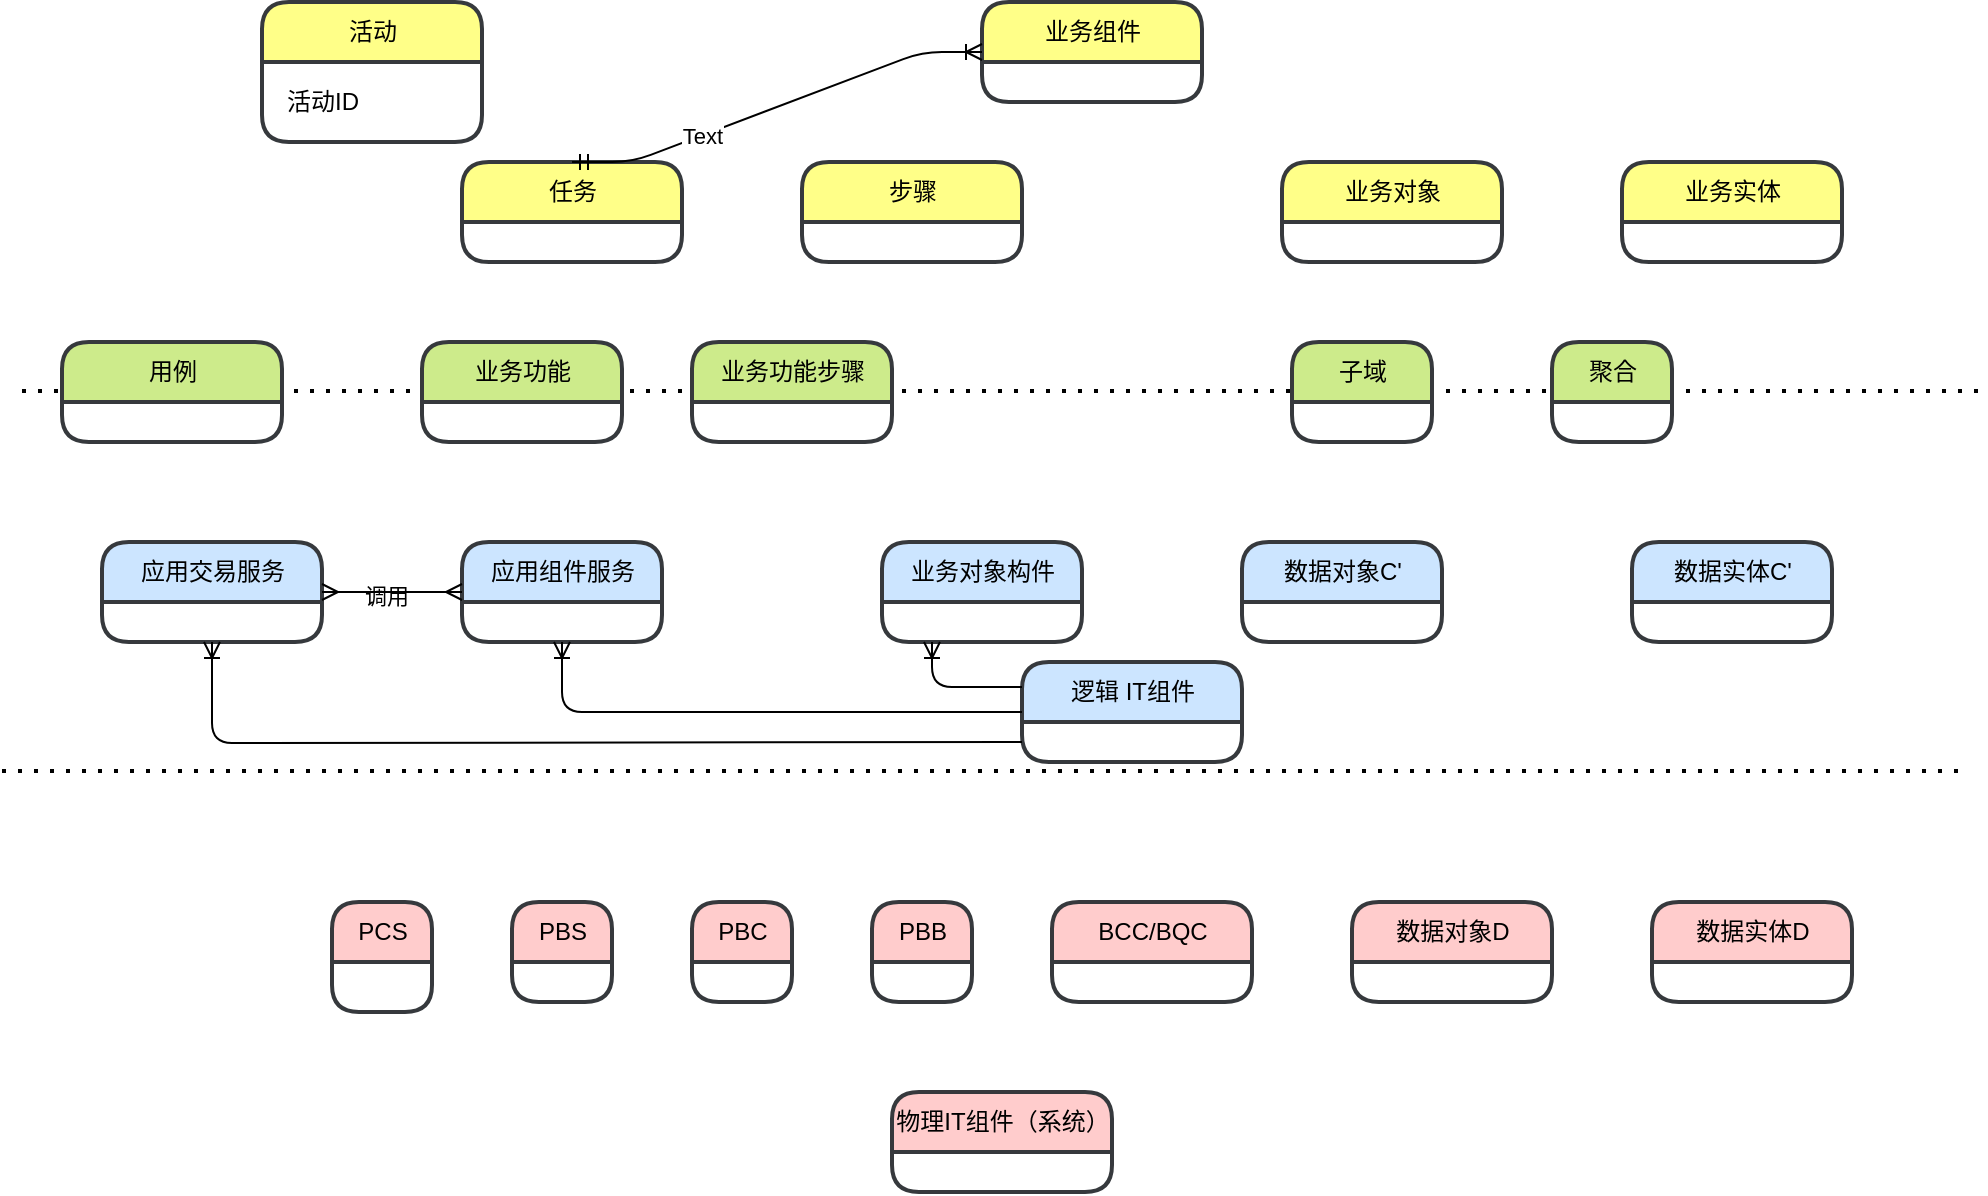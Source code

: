 <mxfile version="13.10.0" type="github"><diagram id="IFMz5Ykx9OSn5S41RPBc" name="Page-1"><mxGraphModel dx="1038" dy="548" grid="1" gridSize="10" guides="1" tooltips="1" connect="1" arrows="1" fold="1" page="1" pageScale="1" pageWidth="827" pageHeight="1169" math="0" shadow="0"><root><mxCell id="0"/><mxCell id="1" parent="0"/><mxCell id="qXm7cvTqAk3h3AjFj0qN-35" value="" style="endArrow=none;dashed=1;html=1;dashPattern=1 3;strokeWidth=2;" parent="1" edge="1"><mxGeometry width="50" height="50" relative="1" as="geometry"><mxPoint x="20" y="244.5" as="sourcePoint"/><mxPoint x="1000" y="244.5" as="targetPoint"/></mxGeometry></mxCell><mxCell id="qXm7cvTqAk3h3AjFj0qN-1" value="应用交易服务" style="swimlane;childLayout=stackLayout;horizontal=1;startSize=30;horizontalStack=0;rounded=1;fontSize=12;fontStyle=0;strokeWidth=2;resizeParent=0;resizeLast=1;shadow=0;dashed=0;align=center;fontFamily=Helvetica;fontColor=#000000;strokeColor=#36393d;fillColor=#cce5ff;html=1;" parent="1" vertex="1"><mxGeometry x="60" y="320" width="110" height="50" as="geometry"/></mxCell><mxCell id="qXm7cvTqAk3h3AjFj0qN-2" value="应用组件服务" style="swimlane;childLayout=stackLayout;horizontal=1;startSize=30;horizontalStack=0;rounded=1;fontSize=12;fontStyle=0;strokeWidth=2;resizeParent=0;resizeLast=1;shadow=0;dashed=0;align=center;fontFamily=Helvetica;fontColor=#000000;strokeColor=#36393d;fillColor=#cce5ff;html=1;" parent="1" vertex="1"><mxGeometry x="240" y="320" width="100" height="50" as="geometry"/></mxCell><mxCell id="qXm7cvTqAk3h3AjFj0qN-4" value="" style="edgeStyle=entityRelationEdgeStyle;fontSize=12;html=1;endArrow=ERmany;startArrow=ERmany;" parent="1" target="qXm7cvTqAk3h3AjFj0qN-2" edge="1"><mxGeometry width="100" height="100" relative="1" as="geometry"><mxPoint x="170" y="345" as="sourcePoint"/><mxPoint x="250" y="300" as="targetPoint"/></mxGeometry></mxCell><mxCell id="qXm7cvTqAk3h3AjFj0qN-5" value="调用" style="swimlane;childLayout=stackLayout;horizontal=1;startSize=30;horizontalStack=0;rounded=1;fontSize=11;fontStyle=0;strokeWidth=2;resizeParent=0;resizeLast=1;shadow=0;dashed=0;align=center;fontFamily=Helvetica;fontColor=#000000;strokeColor=none;fillColor=none;gradientColor=none;html=1;" parent="qXm7cvTqAk3h3AjFj0qN-4" vertex="1" connectable="0"><mxGeometry x="-0.086" y="-2" relative="1" as="geometry"><mxPoint as="offset"/></mxGeometry></mxCell><mxCell id="qXm7cvTqAk3h3AjFj0qN-10" value="活动" style="swimlane;childLayout=stackLayout;horizontal=1;startSize=30;horizontalStack=0;rounded=1;fontSize=12;fontStyle=0;strokeWidth=2;resizeParent=0;resizeLast=1;shadow=0;dashed=0;align=center;fontFamily=Helvetica;fontColor=#000000;strokeColor=#36393d;fillColor=#ffff88;html=1;" parent="1" vertex="1"><mxGeometry x="140" y="50" width="110" height="70" as="geometry"/></mxCell><mxCell id="qXm7cvTqAk3h3AjFj0qN-11" value="任务" style="swimlane;childLayout=stackLayout;horizontal=1;startSize=30;horizontalStack=0;rounded=1;fontSize=12;fontStyle=0;strokeWidth=2;resizeParent=0;resizeLast=1;shadow=0;dashed=0;align=center;fontFamily=Helvetica;fontColor=#000000;strokeColor=#36393d;fillColor=#ffff88;html=1;" parent="1" vertex="1"><mxGeometry x="240" y="130" width="110" height="50" as="geometry"/></mxCell><mxCell id="qXm7cvTqAk3h3AjFj0qN-12" value="&lt;div&gt;步骤&lt;/div&gt;" style="swimlane;childLayout=stackLayout;horizontal=1;startSize=30;horizontalStack=0;rounded=1;fontSize=12;fontStyle=0;strokeWidth=2;resizeParent=0;resizeLast=1;shadow=0;dashed=0;align=center;fontFamily=Helvetica;fontColor=#000000;strokeColor=#36393d;fillColor=#ffff88;html=1;" parent="1" vertex="1"><mxGeometry x="410" y="130" width="110" height="50" as="geometry"/></mxCell><mxCell id="qXm7cvTqAk3h3AjFj0qN-13" value="逻辑 IT组件" style="swimlane;childLayout=stackLayout;horizontal=1;startSize=30;horizontalStack=0;rounded=1;fontSize=12;fontStyle=0;strokeWidth=2;resizeParent=0;resizeLast=1;shadow=0;dashed=0;align=center;fontFamily=Helvetica;fontColor=#000000;strokeColor=#36393d;fillColor=#cce5ff;html=1;" parent="1" vertex="1"><mxGeometry x="520" y="380" width="110" height="50" as="geometry"/></mxCell><mxCell id="qXm7cvTqAk3h3AjFj0qN-14" value="业务对象" style="swimlane;childLayout=stackLayout;horizontal=1;startSize=30;horizontalStack=0;rounded=1;fontSize=12;fontStyle=0;strokeWidth=2;resizeParent=0;resizeLast=1;shadow=0;dashed=0;align=center;fontFamily=Helvetica;fontColor=#000000;strokeColor=#36393d;fillColor=#ffff88;html=1;" parent="1" vertex="1"><mxGeometry x="650" y="130" width="110" height="50" as="geometry"/></mxCell><mxCell id="qXm7cvTqAk3h3AjFj0qN-15" value="业务实体" style="swimlane;childLayout=stackLayout;horizontal=1;startSize=30;horizontalStack=0;rounded=1;fontSize=12;fontStyle=0;strokeWidth=2;resizeParent=0;resizeLast=1;shadow=0;dashed=0;align=center;fontFamily=Helvetica;fontColor=#000000;strokeColor=#36393d;fillColor=#ffff88;html=1;" parent="1" vertex="1"><mxGeometry x="820" y="130" width="110" height="50" as="geometry"/></mxCell><mxCell id="qXm7cvTqAk3h3AjFj0qN-16" value="业务功能" style="swimlane;childLayout=stackLayout;horizontal=1;startSize=30;horizontalStack=0;rounded=1;fontSize=12;fontStyle=0;strokeWidth=2;resizeParent=0;resizeLast=1;shadow=0;dashed=0;align=center;fontFamily=Helvetica;strokeColor=#36393d;fillColor=#cdeb8b;html=1;" parent="1" vertex="1"><mxGeometry x="220" y="220" width="100" height="50" as="geometry"/></mxCell><mxCell id="qXm7cvTqAk3h3AjFj0qN-17" value="业务对象构件" style="swimlane;childLayout=stackLayout;horizontal=1;startSize=30;horizontalStack=0;rounded=1;fontSize=12;fontStyle=0;strokeWidth=2;resizeParent=0;resizeLast=1;shadow=0;dashed=0;align=center;fontFamily=Helvetica;fontColor=#000000;strokeColor=#36393d;fillColor=#cce5ff;html=1;" parent="1" vertex="1"><mxGeometry x="450" y="320" width="100" height="50" as="geometry"/></mxCell><mxCell id="qXm7cvTqAk3h3AjFj0qN-18" value="数据对象C'" style="swimlane;childLayout=stackLayout;horizontal=1;startSize=30;horizontalStack=0;rounded=1;fontSize=12;fontStyle=0;strokeWidth=2;resizeParent=0;resizeLast=1;shadow=0;dashed=0;align=center;fontFamily=Helvetica;fontColor=#000000;strokeColor=#36393d;fillColor=#cce5ff;html=1;" parent="1" vertex="1"><mxGeometry x="630" y="320" width="100" height="50" as="geometry"/></mxCell><mxCell id="qXm7cvTqAk3h3AjFj0qN-19" value="数据实体D" style="swimlane;childLayout=stackLayout;horizontal=1;startSize=30;horizontalStack=0;rounded=1;fontSize=12;fontStyle=0;strokeWidth=2;resizeParent=0;resizeLast=1;shadow=0;dashed=0;align=center;fontFamily=Helvetica;fontColor=#000000;strokeColor=#36393d;fillColor=#ffcccc;html=1;" parent="1" vertex="1"><mxGeometry x="835" y="500" width="100" height="50" as="geometry"/></mxCell><mxCell id="qXm7cvTqAk3h3AjFj0qN-21" value="数据实体C'" style="swimlane;childLayout=stackLayout;horizontal=1;startSize=30;horizontalStack=0;rounded=1;fontSize=12;fontStyle=0;strokeWidth=2;resizeParent=0;resizeLast=1;shadow=0;dashed=0;align=center;fontFamily=Helvetica;fontColor=#000000;strokeColor=#36393d;fillColor=#cce5ff;html=1;" parent="1" vertex="1"><mxGeometry x="825" y="320" width="100" height="50" as="geometry"/></mxCell><mxCell id="qXm7cvTqAk3h3AjFj0qN-22" value="数据对象D" style="swimlane;childLayout=stackLayout;horizontal=1;startSize=30;horizontalStack=0;rounded=1;fontSize=12;fontStyle=0;strokeWidth=2;resizeParent=0;resizeLast=1;shadow=0;dashed=0;align=center;fontFamily=Helvetica;fontColor=#000000;strokeColor=#36393d;fillColor=#ffcccc;html=1;" parent="1" vertex="1"><mxGeometry x="685" y="500" width="100" height="50" as="geometry"/></mxCell><mxCell id="qXm7cvTqAk3h3AjFj0qN-23" value="BCC/BQC" style="swimlane;childLayout=stackLayout;horizontal=1;startSize=30;horizontalStack=0;rounded=1;fontSize=12;fontStyle=0;strokeWidth=2;resizeParent=0;resizeLast=1;shadow=0;dashed=0;align=center;fontFamily=Helvetica;fontColor=#000000;strokeColor=#36393d;fillColor=#ffcccc;html=1;" parent="1" vertex="1"><mxGeometry x="535" y="500" width="100" height="50" as="geometry"/></mxCell><mxCell id="qXm7cvTqAk3h3AjFj0qN-24" value="PBB" style="swimlane;childLayout=stackLayout;horizontal=1;startSize=30;horizontalStack=0;rounded=1;fontSize=12;fontStyle=0;strokeWidth=2;resizeParent=0;resizeLast=1;shadow=0;dashed=0;align=center;fontFamily=Helvetica;fontColor=#000000;strokeColor=#36393d;fillColor=#ffcccc;html=1;" parent="1" vertex="1"><mxGeometry x="445" y="500" width="50" height="50" as="geometry"/></mxCell><mxCell id="qXm7cvTqAk3h3AjFj0qN-25" value="PBC" style="swimlane;childLayout=stackLayout;horizontal=1;startSize=30;horizontalStack=0;rounded=1;fontSize=12;fontStyle=0;strokeWidth=2;resizeParent=0;resizeLast=1;shadow=0;dashed=0;align=center;fontFamily=Helvetica;fontColor=#000000;strokeColor=#36393d;fillColor=#ffcccc;html=1;" parent="1" vertex="1"><mxGeometry x="355" y="500" width="50" height="50" as="geometry"/></mxCell><mxCell id="qXm7cvTqAk3h3AjFj0qN-26" value="PBS" style="swimlane;childLayout=stackLayout;horizontal=1;startSize=30;horizontalStack=0;rounded=1;fontSize=12;fontStyle=0;strokeWidth=2;resizeParent=0;resizeLast=1;shadow=0;dashed=0;align=center;fontFamily=Helvetica;fontColor=#000000;strokeColor=#36393d;fillColor=#ffcccc;html=1;" parent="1" vertex="1"><mxGeometry x="265" y="500" width="50" height="50" as="geometry"/></mxCell><mxCell id="qXm7cvTqAk3h3AjFj0qN-27" value="PCS" style="swimlane;childLayout=stackLayout;horizontal=1;startSize=30;horizontalStack=0;rounded=1;fontSize=12;fontStyle=0;strokeWidth=2;resizeParent=0;resizeLast=1;shadow=0;dashed=0;align=center;fontFamily=Helvetica;fontColor=#000000;strokeColor=#36393d;fillColor=#ffcccc;html=1;" parent="1" vertex="1"><mxGeometry x="175" y="500" width="50" height="55" as="geometry"/></mxCell><mxCell id="qXm7cvTqAk3h3AjFj0qN-29" value="物理IT组件（系统）" style="swimlane;childLayout=stackLayout;horizontal=1;startSize=30;horizontalStack=0;rounded=1;fontSize=12;fontStyle=0;strokeWidth=2;resizeParent=0;resizeLast=1;shadow=0;dashed=0;align=center;fontFamily=Helvetica;fontColor=#000000;strokeColor=#36393d;fillColor=#ffcccc;html=1;" parent="1" vertex="1"><mxGeometry x="455" y="595" width="110" height="50" as="geometry"/></mxCell><mxCell id="qXm7cvTqAk3h3AjFj0qN-36" value="" style="endArrow=none;dashed=1;html=1;dashPattern=1 3;strokeWidth=2;" parent="1" edge="1"><mxGeometry width="50" height="50" relative="1" as="geometry"><mxPoint x="10" y="434.5" as="sourcePoint"/><mxPoint x="990" y="434.5" as="targetPoint"/></mxGeometry></mxCell><mxCell id="qXm7cvTqAk3h3AjFj0qN-20" value="聚合" style="swimlane;childLayout=stackLayout;horizontal=1;startSize=30;horizontalStack=0;rounded=1;fontSize=12;fontStyle=0;strokeWidth=2;resizeParent=0;resizeLast=1;shadow=0;dashed=0;align=center;fontFamily=Helvetica;strokeColor=#36393d;fillColor=#cdeb8b;html=1;" parent="1" vertex="1"><mxGeometry x="785" y="220" width="60" height="50" as="geometry"/></mxCell><mxCell id="qXm7cvTqAk3h3AjFj0qN-9" value="用例" style="swimlane;childLayout=stackLayout;horizontal=1;startSize=30;horizontalStack=0;rounded=1;fontSize=12;fontStyle=0;strokeWidth=2;resizeParent=0;resizeLast=1;shadow=0;dashed=0;align=center;fontFamily=Helvetica;strokeColor=#36393d;fillColor=#cdeb8b;html=1;" parent="1" vertex="1"><mxGeometry x="40" y="220" width="110" height="50" as="geometry"/></mxCell><mxCell id="qXm7cvTqAk3h3AjFj0qN-37" value="子域" style="swimlane;childLayout=stackLayout;horizontal=1;startSize=30;horizontalStack=0;rounded=1;fontSize=12;fontStyle=0;strokeWidth=2;resizeParent=0;resizeLast=1;shadow=0;dashed=0;align=center;fontFamily=Helvetica;strokeColor=#36393d;fillColor=#cdeb8b;html=1;" parent="1" vertex="1"><mxGeometry x="655" y="220" width="70" height="50" as="geometry"/></mxCell><mxCell id="qXm7cvTqAk3h3AjFj0qN-38" value="业务组件" style="swimlane;childLayout=stackLayout;horizontal=1;startSize=30;horizontalStack=0;rounded=1;fontSize=12;fontStyle=0;strokeWidth=2;resizeParent=0;resizeLast=1;shadow=0;dashed=0;align=center;fontFamily=Helvetica;fontColor=#000000;strokeColor=#36393d;fillColor=#ffff88;html=1;" parent="1" vertex="1"><mxGeometry x="500" y="50" width="110" height="50" as="geometry"/></mxCell><mxCell id="qXm7cvTqAk3h3AjFj0qN-39" value="" style="edgeStyle=entityRelationEdgeStyle;fontSize=12;html=1;endArrow=ERoneToMany;startArrow=ERmandOne;exitX=0.5;exitY=0;exitDx=0;exitDy=0;entryX=0;entryY=0.5;entryDx=0;entryDy=0;" parent="1" source="qXm7cvTqAk3h3AjFj0qN-11" target="qXm7cvTqAk3h3AjFj0qN-38" edge="1"><mxGeometry width="100" height="100" relative="1" as="geometry"><mxPoint x="415" y="90" as="sourcePoint"/><mxPoint x="515" y="-10" as="targetPoint"/></mxGeometry></mxCell><mxCell id="dl_cTpYPROccVwngziz_-1" value="Text" style="edgeLabel;html=1;align=center;verticalAlign=middle;resizable=0;points=[];" parent="qXm7cvTqAk3h3AjFj0qN-39" vertex="1" connectable="0"><mxGeometry x="-0.374" relative="1" as="geometry"><mxPoint as="offset"/></mxGeometry></mxCell><mxCell id="qXm7cvTqAk3h3AjFj0qN-45" value="&lt;div&gt;活动ID&lt;/div&gt;" style="text;html=1;align=center;verticalAlign=middle;resizable=0;points=[];autosize=1;" parent="1" vertex="1"><mxGeometry x="145" y="90" width="50" height="20" as="geometry"/></mxCell><mxCell id="dl_cTpYPROccVwngziz_-2" value="业务功能步骤" style="swimlane;childLayout=stackLayout;horizontal=1;startSize=30;horizontalStack=0;rounded=1;fontSize=12;fontStyle=0;strokeWidth=2;resizeParent=0;resizeLast=1;shadow=0;dashed=0;align=center;fontFamily=Helvetica;strokeColor=#36393d;fillColor=#cdeb8b;html=1;" parent="1" vertex="1"><mxGeometry x="355" y="220" width="100" height="50" as="geometry"/></mxCell><mxCell id="dl_cTpYPROccVwngziz_-5" value="" style="edgeStyle=orthogonalEdgeStyle;fontSize=12;html=1;endArrow=ERoneToMany;entryX=0.5;entryY=1;entryDx=0;entryDy=0;rounded=1;exitX=0;exitY=0.5;exitDx=0;exitDy=0;" parent="1" source="qXm7cvTqAk3h3AjFj0qN-13" target="qXm7cvTqAk3h3AjFj0qN-2" edge="1"><mxGeometry width="100" height="100" relative="1" as="geometry"><mxPoint x="520" y="418" as="sourcePoint"/><mxPoint x="580" y="350" as="targetPoint"/></mxGeometry></mxCell><mxCell id="dl_cTpYPROccVwngziz_-6" value="" style="edgeStyle=orthogonalEdgeStyle;fontSize=12;html=1;endArrow=ERoneToMany;rounded=1;exitX=0;exitY=0.25;exitDx=0;exitDy=0;" parent="1" source="qXm7cvTqAk3h3AjFj0qN-13" edge="1"><mxGeometry width="100" height="100" relative="1" as="geometry"><mxPoint x="390" y="393" as="sourcePoint"/><mxPoint x="475" y="370" as="targetPoint"/><Array as="points"><mxPoint x="475" y="393"/></Array></mxGeometry></mxCell><mxCell id="AftJsFaOlwnwuBsOd7UH-1" value="" style="edgeStyle=orthogonalEdgeStyle;fontSize=12;html=1;endArrow=ERoneToMany;entryX=0.5;entryY=1;entryDx=0;entryDy=0;rounded=1;" edge="1" parent="1" target="qXm7cvTqAk3h3AjFj0qN-1"><mxGeometry width="100" height="100" relative="1" as="geometry"><mxPoint x="520" y="420" as="sourcePoint"/><mxPoint x="300" y="380" as="targetPoint"/></mxGeometry></mxCell></root></mxGraphModel></diagram></mxfile>